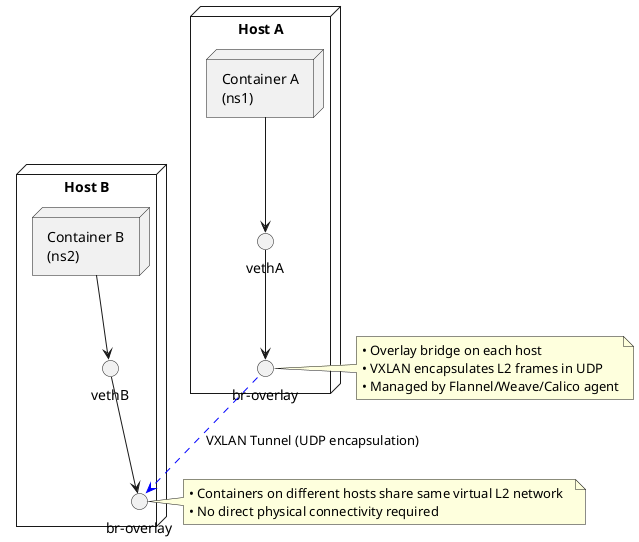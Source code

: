 @startuml

node "Host A" as A {
  node "Container A\n(ns1)" as CA
  interface vethA as VA
  interface "br-overlay" as BA
  CA --> VA
  VA --> BA
}

node "Host B" as B {
  node "Container B\n(ns2)" as CB
  interface vethB as VB
  interface "br-overlay" as BB
  CB --> VB
  VB --> BB
}

BA -[#blue,dashed]-> BB : VXLAN Tunnel (UDP encapsulation)

note right of BA
  • Overlay bridge on each host  
  • VXLAN encapsulates L2 frames in UDP  
  • Managed by Flannel/Weave/Calico agent
end note

note right of BB
  • Containers on different hosts share same virtual L2 network  
  • No direct physical connectivity required  
end note
@enduml
